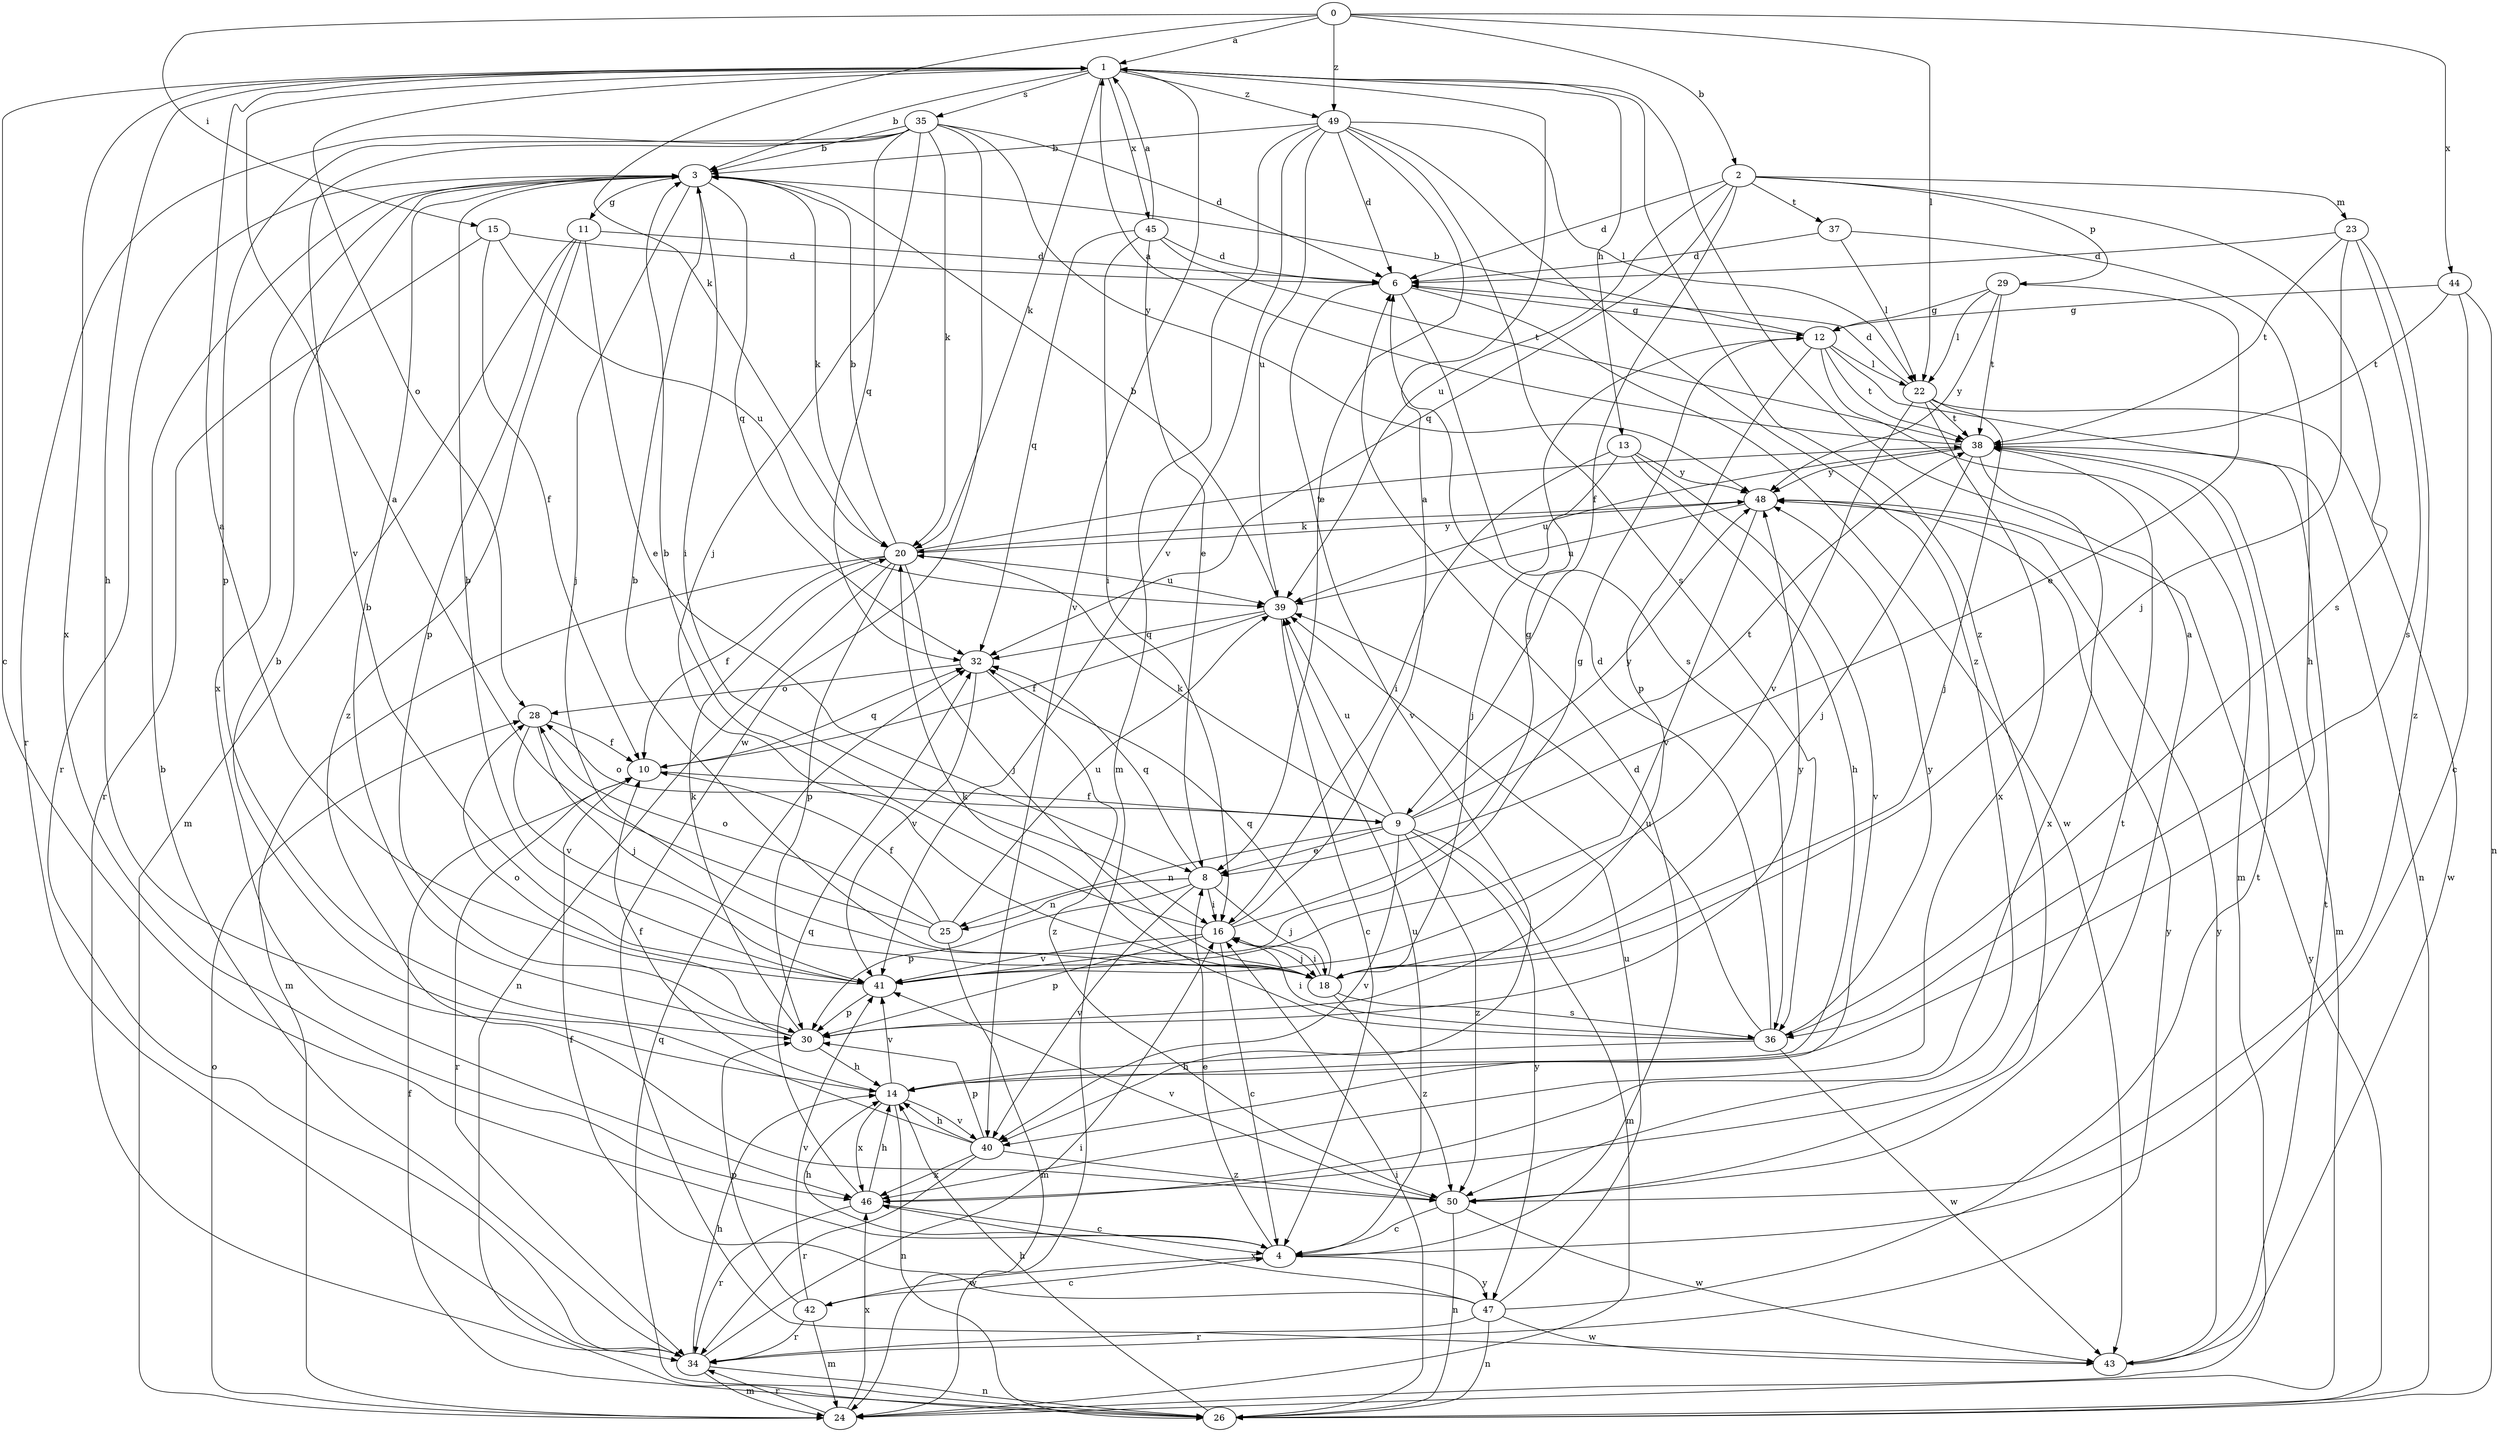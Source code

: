 strict digraph  {
0;
1;
2;
3;
4;
6;
8;
9;
10;
11;
12;
13;
14;
15;
16;
18;
20;
22;
23;
24;
25;
26;
28;
29;
30;
32;
34;
35;
36;
37;
38;
39;
40;
41;
42;
43;
44;
45;
46;
47;
48;
49;
50;
0 -> 1  [label=a];
0 -> 2  [label=b];
0 -> 15  [label=i];
0 -> 20  [label=k];
0 -> 22  [label=l];
0 -> 44  [label=x];
0 -> 49  [label=z];
1 -> 3  [label=b];
1 -> 4  [label=c];
1 -> 13  [label=h];
1 -> 14  [label=h];
1 -> 20  [label=k];
1 -> 28  [label=o];
1 -> 35  [label=s];
1 -> 40  [label=v];
1 -> 45  [label=x];
1 -> 46  [label=x];
1 -> 49  [label=z];
1 -> 50  [label=z];
2 -> 6  [label=d];
2 -> 9  [label=f];
2 -> 23  [label=m];
2 -> 29  [label=p];
2 -> 32  [label=q];
2 -> 36  [label=s];
2 -> 37  [label=t];
2 -> 39  [label=u];
3 -> 11  [label=g];
3 -> 16  [label=i];
3 -> 18  [label=j];
3 -> 20  [label=k];
3 -> 32  [label=q];
3 -> 34  [label=r];
3 -> 46  [label=x];
4 -> 6  [label=d];
4 -> 8  [label=e];
4 -> 14  [label=h];
4 -> 39  [label=u];
4 -> 42  [label=w];
4 -> 47  [label=y];
6 -> 12  [label=g];
6 -> 36  [label=s];
6 -> 40  [label=v];
6 -> 43  [label=w];
8 -> 16  [label=i];
8 -> 18  [label=j];
8 -> 25  [label=n];
8 -> 30  [label=p];
8 -> 32  [label=q];
8 -> 40  [label=v];
9 -> 8  [label=e];
9 -> 20  [label=k];
9 -> 24  [label=m];
9 -> 25  [label=n];
9 -> 28  [label=o];
9 -> 38  [label=t];
9 -> 39  [label=u];
9 -> 40  [label=v];
9 -> 47  [label=y];
9 -> 48  [label=y];
9 -> 50  [label=z];
10 -> 9  [label=f];
10 -> 32  [label=q];
10 -> 34  [label=r];
11 -> 6  [label=d];
11 -> 8  [label=e];
11 -> 24  [label=m];
11 -> 30  [label=p];
11 -> 50  [label=z];
12 -> 3  [label=b];
12 -> 22  [label=l];
12 -> 24  [label=m];
12 -> 26  [label=n];
12 -> 30  [label=p];
12 -> 38  [label=t];
13 -> 14  [label=h];
13 -> 16  [label=i];
13 -> 18  [label=j];
13 -> 40  [label=v];
13 -> 48  [label=y];
14 -> 10  [label=f];
14 -> 26  [label=n];
14 -> 40  [label=v];
14 -> 41  [label=v];
14 -> 46  [label=x];
15 -> 6  [label=d];
15 -> 10  [label=f];
15 -> 34  [label=r];
15 -> 39  [label=u];
16 -> 1  [label=a];
16 -> 3  [label=b];
16 -> 4  [label=c];
16 -> 12  [label=g];
16 -> 18  [label=j];
16 -> 30  [label=p];
16 -> 41  [label=v];
18 -> 3  [label=b];
18 -> 16  [label=i];
18 -> 32  [label=q];
18 -> 36  [label=s];
18 -> 50  [label=z];
20 -> 3  [label=b];
20 -> 10  [label=f];
20 -> 18  [label=j];
20 -> 24  [label=m];
20 -> 26  [label=n];
20 -> 30  [label=p];
20 -> 38  [label=t];
20 -> 39  [label=u];
20 -> 48  [label=y];
22 -> 6  [label=d];
22 -> 18  [label=j];
22 -> 38  [label=t];
22 -> 41  [label=v];
22 -> 43  [label=w];
22 -> 46  [label=x];
23 -> 6  [label=d];
23 -> 18  [label=j];
23 -> 36  [label=s];
23 -> 38  [label=t];
23 -> 50  [label=z];
24 -> 28  [label=o];
24 -> 34  [label=r];
24 -> 46  [label=x];
25 -> 1  [label=a];
25 -> 10  [label=f];
25 -> 24  [label=m];
25 -> 28  [label=o];
25 -> 39  [label=u];
26 -> 10  [label=f];
26 -> 14  [label=h];
26 -> 16  [label=i];
26 -> 32  [label=q];
26 -> 48  [label=y];
28 -> 10  [label=f];
28 -> 18  [label=j];
28 -> 41  [label=v];
29 -> 8  [label=e];
29 -> 12  [label=g];
29 -> 22  [label=l];
29 -> 38  [label=t];
29 -> 48  [label=y];
30 -> 3  [label=b];
30 -> 14  [label=h];
30 -> 20  [label=k];
30 -> 28  [label=o];
30 -> 48  [label=y];
32 -> 28  [label=o];
32 -> 41  [label=v];
32 -> 50  [label=z];
34 -> 3  [label=b];
34 -> 14  [label=h];
34 -> 16  [label=i];
34 -> 24  [label=m];
34 -> 26  [label=n];
34 -> 48  [label=y];
35 -> 3  [label=b];
35 -> 6  [label=d];
35 -> 18  [label=j];
35 -> 20  [label=k];
35 -> 30  [label=p];
35 -> 32  [label=q];
35 -> 34  [label=r];
35 -> 41  [label=v];
35 -> 43  [label=w];
35 -> 48  [label=y];
36 -> 6  [label=d];
36 -> 14  [label=h];
36 -> 16  [label=i];
36 -> 20  [label=k];
36 -> 39  [label=u];
36 -> 43  [label=w];
36 -> 48  [label=y];
37 -> 6  [label=d];
37 -> 14  [label=h];
37 -> 22  [label=l];
38 -> 1  [label=a];
38 -> 18  [label=j];
38 -> 24  [label=m];
38 -> 39  [label=u];
38 -> 46  [label=x];
38 -> 48  [label=y];
39 -> 3  [label=b];
39 -> 4  [label=c];
39 -> 10  [label=f];
39 -> 32  [label=q];
40 -> 3  [label=b];
40 -> 14  [label=h];
40 -> 30  [label=p];
40 -> 34  [label=r];
40 -> 46  [label=x];
40 -> 50  [label=z];
41 -> 1  [label=a];
41 -> 3  [label=b];
41 -> 12  [label=g];
41 -> 30  [label=p];
42 -> 4  [label=c];
42 -> 24  [label=m];
42 -> 30  [label=p];
42 -> 34  [label=r];
42 -> 41  [label=v];
43 -> 38  [label=t];
43 -> 48  [label=y];
44 -> 4  [label=c];
44 -> 12  [label=g];
44 -> 26  [label=n];
44 -> 38  [label=t];
45 -> 1  [label=a];
45 -> 6  [label=d];
45 -> 8  [label=e];
45 -> 16  [label=i];
45 -> 32  [label=q];
45 -> 38  [label=t];
46 -> 4  [label=c];
46 -> 14  [label=h];
46 -> 32  [label=q];
46 -> 34  [label=r];
46 -> 38  [label=t];
47 -> 10  [label=f];
47 -> 26  [label=n];
47 -> 34  [label=r];
47 -> 38  [label=t];
47 -> 39  [label=u];
47 -> 43  [label=w];
47 -> 46  [label=x];
48 -> 20  [label=k];
48 -> 39  [label=u];
48 -> 41  [label=v];
49 -> 3  [label=b];
49 -> 6  [label=d];
49 -> 8  [label=e];
49 -> 22  [label=l];
49 -> 24  [label=m];
49 -> 36  [label=s];
49 -> 39  [label=u];
49 -> 41  [label=v];
49 -> 50  [label=z];
50 -> 1  [label=a];
50 -> 4  [label=c];
50 -> 26  [label=n];
50 -> 41  [label=v];
50 -> 43  [label=w];
}
